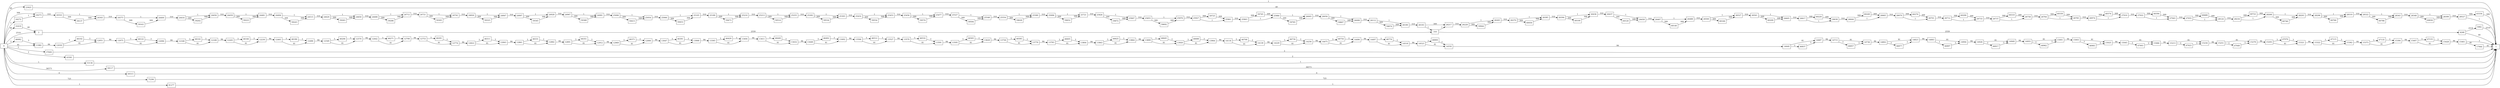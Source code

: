digraph {
	graph [rankdir=LR]
	node [shape=rectangle]
	2 -> 316 [label=2559]
	316 -> 26217 [label=1]
	316 -> 4268 [label=2559]
	4268 -> 1 [label=40]
	4268 -> 5982 [label=2519]
	5982 -> 1 [label=2519]
	11982 -> 12030 [label=84]
	12030 -> 12051 [label=81]
	12030 -> 46102 [label=3]
	12051 -> 12075 [label=84]
	12075 -> 12096 [label=81]
	12075 -> 46122 [label=3]
	12096 -> 12168 [label=84]
	12168 -> 12189 [label=81]
	12168 -> 46142 [label=3]
	12189 -> 12205 [label=84]
	12205 -> 12230 [label=81]
	12205 -> 46166 [label=3]
	12230 -> 12465 [label=84]
	12465 -> 12486 [label=81]
	12465 -> 46186 [label=3]
	12486 -> 12549 [label=84]
	12549 -> 12570 [label=81]
	12549 -> 46206 [label=3]
	12570 -> 12642 [label=84]
	12642 -> 12708 [label=81]
	12642 -> 46271 [label=3]
	12708 -> 12753 [label=84]
	12753 -> 12774 [label=81]
	12753 -> 46291 [label=3]
	12774 -> 12822 [label=84]
	12822 -> 12843 [label=81]
	12822 -> 46311 [label=3]
	12843 -> 12861 [label=84]
	12861 -> 12882 [label=81]
	12861 -> 46331 [label=3]
	12882 -> 12891 [label=84]
	12891 -> 12912 [label=81]
	12891 -> 46351 [label=3]
	12912 -> 12969 [label=84]
	12969 -> 12990 [label=81]
	12969 -> 46371 [label=3]
	12990 -> 13047 [label=84]
	13047 -> 13068 [label=81]
	13047 -> 46391 [label=3]
	13068 -> 13365 [label=84]
	13365 -> 13404 [label=81]
	13365 -> 46429 [label=3]
	13404 -> 13411 [label=84]
	13411 -> 13432 [label=81]
	13411 -> 46449 [label=3]
	13432 -> 13448 [label=84]
	13448 -> 13492 [label=81]
	13448 -> 46492 [label=3]
	13492 -> 13506 [label=84]
	13506 -> 13527 [label=81]
	13506 -> 46512 [label=3]
	13527 -> 13570 [label=84]
	13570 -> 13591 [label=81]
	13570 -> 46532 [label=3]
	13591 -> 13595 [label=84]
	13595 -> 13629 [label=81]
	13595 -> 46565 [label=3]
	13629 -> 13758 [label=84]
	13758 -> 13779 [label=81]
	13758 -> 46585 [label=3]
	13779 -> 13783 [label=84]
	13783 -> 13804 [label=81]
	13783 -> 46605 [label=3]
	13804 -> 13843 [label=84]
	13843 -> 13864 [label=81]
	13843 -> 46625 [label=3]
	13864 -> 13899 [label=84]
	13899 -> 13920 [label=81]
	13899 -> 46645 [label=3]
	13920 -> 13964 [label=81]
	13920 -> 46688 [label=3]
	13964 -> 14118 [label=84]
	14118 -> 14139 [label=81]
	14118 -> 46708 [label=3]
	14139 -> 14229 [label=84]
	14229 -> 14256 [label=81]
	14229 -> 46734 [label=3]
	14256 -> 14475 [label=84]
	14475 -> 14496 [label=81]
	14475 -> 46754 [label=3]
	14496 -> 14497 [label=84]
	14497 -> 14518 [label=81]
	14497 -> 46774 [label=3]
	14518 -> 14523 [label=84]
	14523 -> 14550 [label=81]
	14523 -> 46800 [label=3]
	14550 -> 14649 [label=84]
	14649 -> 14687 [label=81]
	14649 -> 46837 [label=3]
	14687 -> 14715 [label=84]
	14715 -> 14736 [label=81]
	14715 -> 46857 [label=3]
	14736 -> 14802 [label=84]
	14802 -> 14823 [label=81]
	14802 -> 46877 [label=3]
	14823 -> 14883 [label=84]
	14883 -> 14904 [label=81]
	14883 -> 46897 [label=3]
	14904 -> 14928 [label=84]
	14928 -> 14949 [label=81]
	14928 -> 46917 [label=3]
	14949 -> 14955 [label=84]
	14955 -> 15001 [label=81]
	14955 -> 46962 [label=3]
	15001 -> 15003 [label=84]
	15003 -> 15025 [label=81]
	15003 -> 46983 [label=3]
	15025 -> 15045 [label=84]
	15045 -> 15066 [label=81]
	15045 -> 47003 [label=3]
	15066 -> 15213 [label=84]
	15213 -> 15234 [label=81]
	15213 -> 47023 [label=3]
	15234 -> 15251 [label=84]
	15251 -> 15278 [label=81]
	15251 -> 47049 [label=3]
	15278 -> 15293 [label=84]
	15293 -> 15321 [label=81]
	15293 -> 47076 [label=3]
	15321 -> 15322 [label=84]
	15322 -> 15362 [label=81]
	15322 -> 47115 [label=3]
	15362 -> 15373 [label=84]
	15373 -> 15394 [label=81]
	15373 -> 47135 [label=3]
	15394 -> 15407 [label=84]
	15407 -> 15428 [label=81]
	15407 -> 47155 [label=3]
	15428 -> 15461 [label=84]
	15461 -> 1 [label=3]
	15461 -> 17944 [label=81]
	17944 -> 1 [label=81]
	23925 -> 1 [label=49]
	24272 -> 24273 [label=1]
	24273 -> 24322 [label=310]
	24322 -> 24343 [label=1]
	24322 -> 59137 [label=309]
	24343 -> 24373 [label=310]
	24373 -> 24400 [label=1]
	24373 -> 59163 [label=309]
	24400 -> 24416 [label=310]
	24416 -> 24456 [label=1]
	24416 -> 59202 [label=309]
	24456 -> 24459 [label=310]
	24459 -> 24481 [label=1]
	24459 -> 59223 [label=309]
	24481 -> 24494 [label=310]
	24494 -> 24515 [label=1]
	24494 -> 59243 [label=309]
	24515 -> 24629 [label=310]
	24629 -> 24650 [label=1]
	24629 -> 59263 [label=309]
	24650 -> 24688 [label=310]
	24688 -> 24712 [label=1]
	24688 -> 59286 [label=309]
	24712 -> 24721 [label=310]
	24721 -> 24742 [label=1]
	24721 -> 59305 [label=309]
	24742 -> 24826 [label=310]
	24826 -> 24847 [label=1]
	24826 -> 59325 [label=309]
	24847 -> 24907 [label=310]
	24907 -> 24928 [label=1]
	24907 -> 59345 [label=309]
	24928 -> 24967 [label=310]
	24967 -> 24991 [label=1]
	24967 -> 59368 [label=309]
	24991 -> 25006 [label=310]
	25006 -> 25054 [label=1]
	25006 -> 59415 [label=309]
	25054 -> 25066 [label=310]
	25066 -> 25105 [label=1]
	25066 -> 59453 [label=309]
	25105 -> 25189 [label=310]
	25189 -> 25210 [label=1]
	25189 -> 59473 [label=309]
	25210 -> 25213 [label=310]
	25213 -> 25255 [label=1]
	25213 -> 59514 [label=309]
	25255 -> 25282 [label=310]
	25282 -> 25303 [label=1]
	25282 -> 59534 [label=309]
	25303 -> 25432 [label=310]
	25432 -> 25453 [label=1]
	25432 -> 59554 [label=309]
	25453 -> 25456 [label=310]
	25456 -> 25477 [label=1]
	25456 -> 59574 [label=309]
	25477 -> 25527 [label=310]
	25527 -> 25548 [label=1]
	25527 -> 59594 [label=309]
	25548 -> 25554 [label=310]
	25554 -> 25589 [label=1]
	25554 -> 59628 [label=309]
	25589 -> 25696 [label=310]
	25696 -> 25721 [label=1]
	25696 -> 59652 [label=309]
	25721 -> 25826 [label=310]
	25826 -> 25847 [label=1]
	25826 -> 59672 [label=309]
	25847 -> 25855 [label=310]
	25855 -> 25876 [label=1]
	25855 -> 59692 [label=309]
	25876 -> 25927 [label=310]
	25927 -> 25961 [label=1]
	25927 -> 59725 [label=309]
	25961 -> 25963 [label=310]
	25963 -> 25984 [label=1]
	25963 -> 59745 [label=309]
	25984 -> 26005 [label=1]
	25984 -> 59765 [label=309]
	26005 -> 26056 [label=310]
	26056 -> 26099 [label=1]
	26056 -> 59807 [label=309]
	26099 -> 26112 [label=310]
	26112 -> 26180 [label=1]
	26112 -> 59874 [label=309]
	26180 -> 26183 [label=310]
	26183 -> 316 [label=1]
	26183 -> 26217 [label=309]
	26217 -> 26228 [label=310]
	26228 -> 26265 [label=1]
	26228 -> 59944 [label=309]
	26265 -> 26270 [label=310]
	26270 -> 26385 [label=1]
	26270 -> 60059 [label=309]
	26385 -> 26394 [label=310]
	26394 -> 26436 [label=1]
	26394 -> 60100 [label=309]
	26436 -> 26437 [label=310]
	26437 -> 26458 [label=1]
	26437 -> 60120 [label=309]
	26458 -> 26467 [label=310]
	26467 -> 26488 [label=1]
	26467 -> 60140 [label=309]
	26488 -> 26500 [label=310]
	26500 -> 26527 [label=1]
	26500 -> 60166 [label=309]
	26527 -> 26561 [label=310]
	26561 -> 26605 [label=1]
	26561 -> 60209 [label=309]
	26605 -> 26617 [label=310]
	26617 -> 26638 [label=1]
	26617 -> 60229 [label=309]
	26638 -> 26644 [label=310]
	26644 -> 26665 [label=1]
	26644 -> 60249 [label=309]
	26665 -> 26670 [label=310]
	26670 -> 26701 [label=1]
	26670 -> 60279 [label=309]
	26701 -> 26712 [label=310]
	26712 -> 26733 [label=1]
	26712 -> 60299 [label=309]
	26733 -> 26737 [label=310]
	26737 -> 26758 [label=1]
	26737 -> 60319 [label=309]
	26758 -> 26764 [label=310]
	26764 -> 26785 [label=1]
	26764 -> 60339 [label=309]
	26785 -> 26974 [label=310]
	26974 -> 27010 [label=1]
	26974 -> 60374 [label=309]
	27010 -> 27022 [label=310]
	27022 -> 27043 [label=1]
	27022 -> 60394 [label=309]
	27043 -> 27055 [label=310]
	27055 -> 28124 [label=1]
	27055 -> 60689 [label=309]
	28124 -> 28234 [label=310]
	28234 -> 28268 [label=1]
	28234 -> 60722 [label=309]
	28268 -> 28293 [label=1]
	28268 -> 60746 [label=309]
	28293 -> 28298 [label=310]
	28298 -> 28319 [label=1]
	28298 -> 60766 [label=309]
	28319 -> 28322 [label=310]
	28322 -> 28343 [label=1]
	28322 -> 60786 [label=309]
	28343 -> 28348 [label=310]
	28348 -> 28399 [label=1]
	28348 -> 60836 [label=309]
	28399 -> 28527 [label=310]
	28527 -> 1 [label=1]
	28527 -> 63334 [label=309]
	31619 -> 2 [label=40]
	37600 -> 1 [label=2]
	43581 -> 1 [label=2]
	46082 -> 11982 [label=3]
	46102 -> 12051 [label=3]
	46122 -> 12096 [label=3]
	46142 -> 12189 [label=3]
	46166 -> 12230 [label=3]
	46186 -> 12486 [label=3]
	46206 -> 12570 [label=3]
	46271 -> 12708 [label=3]
	46291 -> 12774 [label=3]
	46311 -> 12843 [label=3]
	46331 -> 12882 [label=3]
	46351 -> 12912 [label=3]
	46371 -> 12990 [label=3]
	46391 -> 13068 [label=3]
	46429 -> 13404 [label=3]
	46449 -> 13432 [label=3]
	46492 -> 13492 [label=3]
	46512 -> 13527 [label=3]
	46532 -> 13591 [label=3]
	46565 -> 13629 [label=3]
	46585 -> 13779 [label=3]
	46605 -> 13804 [label=3]
	46625 -> 13864 [label=3]
	46645 -> 13920 [label=3]
	46688 -> 13964 [label=3]
	46708 -> 14139 [label=3]
	46734 -> 14256 [label=3]
	46754 -> 14496 [label=3]
	46774 -> 14518 [label=3]
	46800 -> 14550 [label=3]
	46837 -> 14687 [label=3]
	46857 -> 14736 [label=3]
	46877 -> 14823 [label=3]
	46897 -> 14904 [label=3]
	46917 -> 14949 [label=3]
	46962 -> 15001 [label=3]
	46983 -> 15025 [label=3]
	47003 -> 15066 [label=3]
	47023 -> 15234 [label=3]
	47049 -> 15278 [label=3]
	47076 -> 15321 [label=3]
	47115 -> 15362 [label=3]
	47135 -> 15394 [label=3]
	47155 -> 15428 [label=3]
	53136 -> 1 [label=1]
	59117 -> 1 [label=36573]
	59137 -> 24343 [label=309]
	59163 -> 24400 [label=309]
	59202 -> 24456 [label=309]
	59223 -> 24481 [label=309]
	59243 -> 24515 [label=309]
	59263 -> 24650 [label=309]
	59286 -> 24712 [label=309]
	59305 -> 24742 [label=309]
	59325 -> 24847 [label=309]
	59345 -> 24928 [label=309]
	59368 -> 24991 [label=309]
	59415 -> 25054 [label=309]
	59453 -> 25105 [label=309]
	59473 -> 25210 [label=309]
	59514 -> 25255 [label=309]
	59534 -> 25303 [label=309]
	59554 -> 25453 [label=309]
	59574 -> 25477 [label=309]
	59594 -> 25548 [label=309]
	59628 -> 25589 [label=309]
	59652 -> 25721 [label=309]
	59672 -> 25847 [label=309]
	59692 -> 25876 [label=309]
	59725 -> 25961 [label=309]
	59745 -> 25984 [label=309]
	59765 -> 26005 [label=309]
	59807 -> 26099 [label=309]
	59874 -> 26180 [label=309]
	59944 -> 26265 [label=309]
	60059 -> 26385 [label=309]
	60100 -> 26436 [label=309]
	60120 -> 26458 [label=309]
	60140 -> 26488 [label=309]
	60166 -> 26527 [label=309]
	60209 -> 26605 [label=309]
	60229 -> 26638 [label=309]
	60249 -> 26665 [label=309]
	60279 -> 26701 [label=309]
	60299 -> 26733 [label=309]
	60319 -> 26758 [label=309]
	60339 -> 26785 [label=309]
	60374 -> 27010 [label=309]
	60394 -> 27043 [label=309]
	60689 -> 28124 [label=309]
	60722 -> 28268 [label=309]
	60746 -> 28293 [label=309]
	60766 -> 28319 [label=309]
	60786 -> 28343 [label=309]
	60836 -> 28399 [label=309]
	63334 -> 1 [label=309]
	69315 -> 1 [label=4]
	75296 -> 1 [label=725]
	81277 -> 1 [label=1]
	0 -> 2 [label=2519]
	0 -> 24273 [label=309]
	0 -> 1 [label=1]
	0 -> 11982 [label=81]
	0 -> 23925 [label=49]
	0 -> 24272 [label=1]
	0 -> 31619 [label=40]
	0 -> 37600 [label=2]
	0 -> 43581 [label=2]
	0 -> 46082 [label=3]
	0 -> 53136 [label=1]
	0 -> 59117 [label=36573]
	0 -> 69315 [label=4]
	0 -> 75296 [label=725]
	0 -> 81277 [label=1]
}
